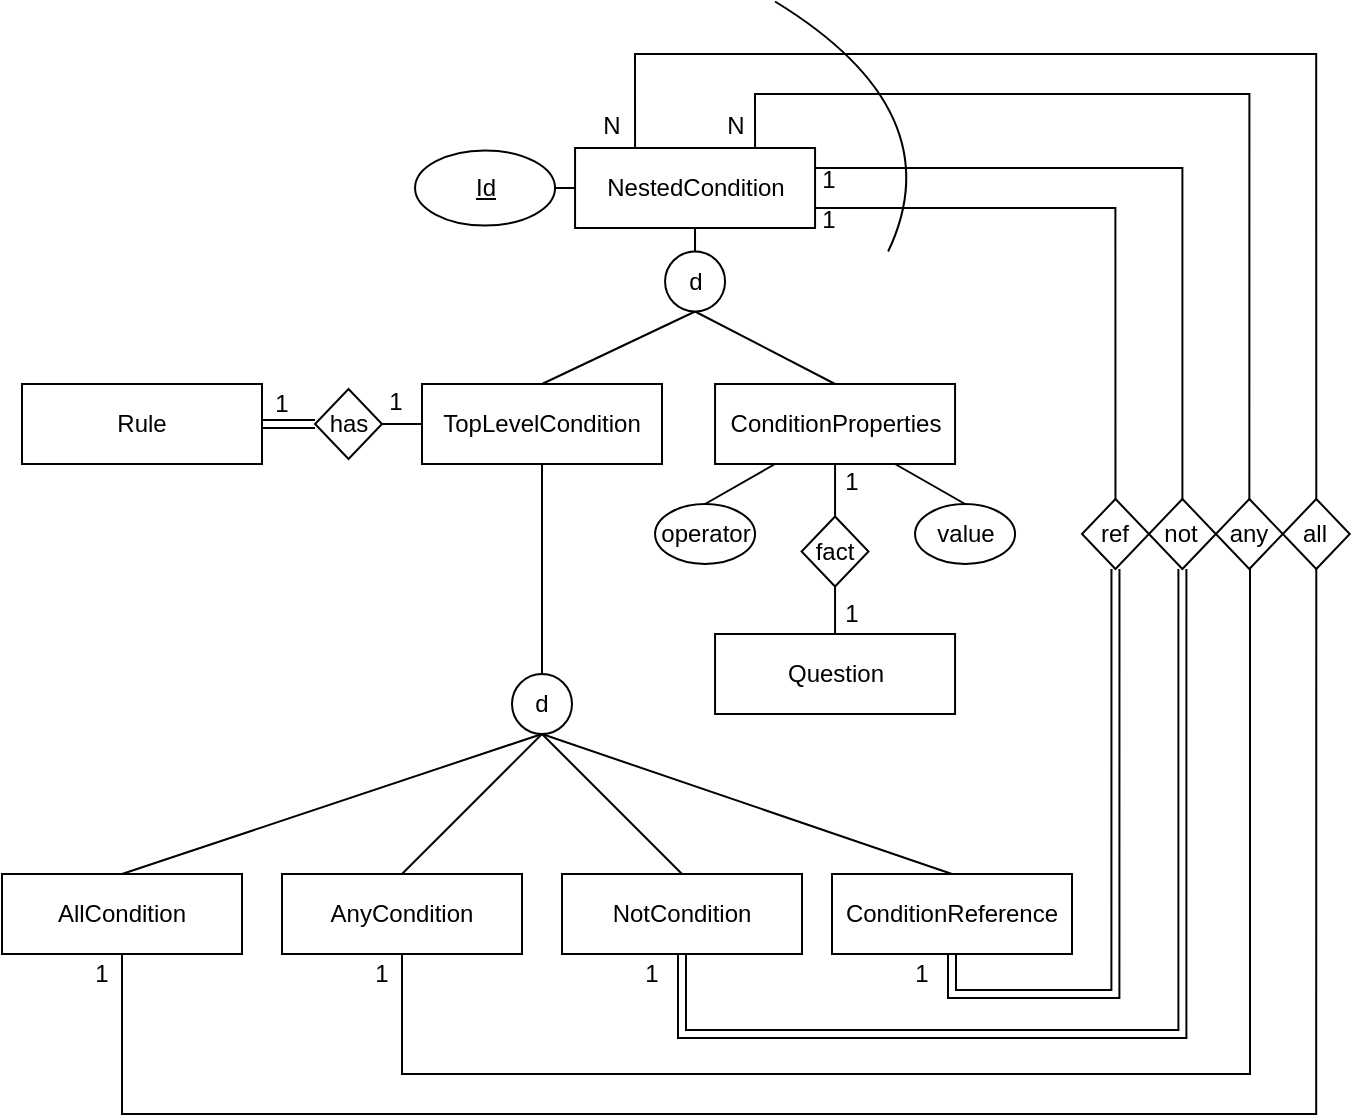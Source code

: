 <mxfile version="24.7.5">
  <diagram name="Page-1" id="OB2fLcyKaGO45a23Oha6">
    <mxGraphModel dx="1750" dy="942" grid="1" gridSize="10" guides="1" tooltips="1" connect="1" arrows="1" fold="1" page="1" pageScale="1" pageWidth="827" pageHeight="1169" math="0" shadow="0">
      <root>
        <mxCell id="0" />
        <mxCell id="1" parent="0" />
        <mxCell id="c2EdVHXL6vGl3Uh4w-Be-18" style="edgeStyle=orthogonalEdgeStyle;rounded=0;orthogonalLoop=1;jettySize=auto;html=1;exitX=1;exitY=0.5;exitDx=0;exitDy=0;entryX=0;entryY=0.5;entryDx=0;entryDy=0;endArrow=none;endFill=0;shape=link;" parent="1" source="c2EdVHXL6vGl3Uh4w-Be-4" target="c2EdVHXL6vGl3Uh4w-Be-17" edge="1">
          <mxGeometry relative="1" as="geometry" />
        </mxCell>
        <mxCell id="c2EdVHXL6vGl3Uh4w-Be-4" value="Rule" style="rounded=0;whiteSpace=wrap;html=1;" parent="1" vertex="1">
          <mxGeometry x="730" y="315" width="120" height="40" as="geometry" />
        </mxCell>
        <mxCell id="c2EdVHXL6vGl3Uh4w-Be-20" value="" style="edgeStyle=orthogonalEdgeStyle;rounded=0;orthogonalLoop=1;jettySize=auto;html=1;endArrow=none;endFill=0;exitX=1;exitY=0.5;exitDx=0;exitDy=0;" parent="1" source="c2EdVHXL6vGl3Uh4w-Be-17" target="c2EdVHXL6vGl3Uh4w-Be-19" edge="1">
          <mxGeometry relative="1" as="geometry">
            <mxPoint x="893.461" y="335.059" as="sourcePoint" />
          </mxGeometry>
        </mxCell>
        <mxCell id="c2EdVHXL6vGl3Uh4w-Be-17" value="has" style="rhombus;whiteSpace=wrap;html=1;" parent="1" vertex="1">
          <mxGeometry x="876.53" y="317.5" width="33.47" height="35" as="geometry" />
        </mxCell>
        <mxCell id="c2EdVHXL6vGl3Uh4w-Be-24" value="" style="edgeStyle=orthogonalEdgeStyle;rounded=0;orthogonalLoop=1;jettySize=auto;html=1;endArrow=none;endFill=0;entryX=0.5;entryY=0;entryDx=0;entryDy=0;" parent="1" source="c2EdVHXL6vGl3Uh4w-Be-19" target="c2EdVHXL6vGl3Uh4w-Be-23" edge="1">
          <mxGeometry relative="1" as="geometry">
            <mxPoint x="986.53" y="415" as="targetPoint" />
          </mxGeometry>
        </mxCell>
        <mxCell id="c2EdVHXL6vGl3Uh4w-Be-36" style="rounded=0;orthogonalLoop=1;jettySize=auto;html=1;exitX=0.5;exitY=0;exitDx=0;exitDy=0;entryX=0.5;entryY=1;entryDx=0;entryDy=0;endArrow=none;endFill=0;" parent="1" source="c2EdVHXL6vGl3Uh4w-Be-19" target="c2EdVHXL6vGl3Uh4w-Be-34" edge="1">
          <mxGeometry relative="1" as="geometry" />
        </mxCell>
        <mxCell id="c2EdVHXL6vGl3Uh4w-Be-19" value="TopLevelCondition" style="rounded=0;whiteSpace=wrap;html=1;" parent="1" vertex="1">
          <mxGeometry x="930" y="315" width="120" height="40" as="geometry" />
        </mxCell>
        <mxCell id="c2EdVHXL6vGl3Uh4w-Be-21" value="1" style="text;html=1;align=center;verticalAlign=middle;whiteSpace=wrap;rounded=0;" parent="1" vertex="1">
          <mxGeometry x="850" y="315" width="20" height="20" as="geometry" />
        </mxCell>
        <mxCell id="c2EdVHXL6vGl3Uh4w-Be-22" value="1" style="text;html=1;align=center;verticalAlign=middle;whiteSpace=wrap;rounded=0;" parent="1" vertex="1">
          <mxGeometry x="906.53" y="313.75" width="20" height="20" as="geometry" />
        </mxCell>
        <mxCell id="c2EdVHXL6vGl3Uh4w-Be-29" style="rounded=0;orthogonalLoop=1;jettySize=auto;html=1;exitX=0.5;exitY=1;exitDx=0;exitDy=0;entryX=0.5;entryY=0;entryDx=0;entryDy=0;endArrow=none;endFill=0;" parent="1" source="c2EdVHXL6vGl3Uh4w-Be-23" target="c2EdVHXL6vGl3Uh4w-Be-25" edge="1">
          <mxGeometry relative="1" as="geometry" />
        </mxCell>
        <mxCell id="c2EdVHXL6vGl3Uh4w-Be-30" style="rounded=0;orthogonalLoop=1;jettySize=auto;html=1;exitX=0.5;exitY=1;exitDx=0;exitDy=0;entryX=0.5;entryY=0;entryDx=0;entryDy=0;endArrow=none;endFill=0;" parent="1" source="c2EdVHXL6vGl3Uh4w-Be-23" target="c2EdVHXL6vGl3Uh4w-Be-26" edge="1">
          <mxGeometry relative="1" as="geometry" />
        </mxCell>
        <mxCell id="c2EdVHXL6vGl3Uh4w-Be-31" style="rounded=0;orthogonalLoop=1;jettySize=auto;html=1;exitX=0.5;exitY=1;exitDx=0;exitDy=0;entryX=0.5;entryY=0;entryDx=0;entryDy=0;endArrow=none;endFill=0;" parent="1" source="c2EdVHXL6vGl3Uh4w-Be-23" target="c2EdVHXL6vGl3Uh4w-Be-27" edge="1">
          <mxGeometry relative="1" as="geometry" />
        </mxCell>
        <mxCell id="c2EdVHXL6vGl3Uh4w-Be-32" style="rounded=0;orthogonalLoop=1;jettySize=auto;html=1;exitX=0.5;exitY=1;exitDx=0;exitDy=0;entryX=0.5;entryY=0;entryDx=0;entryDy=0;endArrow=none;endFill=0;" parent="1" source="c2EdVHXL6vGl3Uh4w-Be-23" target="c2EdVHXL6vGl3Uh4w-Be-28" edge="1">
          <mxGeometry relative="1" as="geometry" />
        </mxCell>
        <mxCell id="c2EdVHXL6vGl3Uh4w-Be-23" value="d" style="ellipse;whiteSpace=wrap;html=1;aspect=fixed;" parent="1" vertex="1">
          <mxGeometry x="975" y="460" width="30" height="30" as="geometry" />
        </mxCell>
        <mxCell id="c2EdVHXL6vGl3Uh4w-Be-58" style="edgeStyle=orthogonalEdgeStyle;rounded=0;orthogonalLoop=1;jettySize=auto;html=1;exitX=0.5;exitY=1;exitDx=0;exitDy=0;entryX=0.5;entryY=1;entryDx=0;entryDy=0;endArrow=none;endFill=0;" parent="1" source="c2EdVHXL6vGl3Uh4w-Be-25" target="c2EdVHXL6vGl3Uh4w-Be-101" edge="1">
          <mxGeometry relative="1" as="geometry">
            <mxPoint x="1486" y="410" as="targetPoint" />
            <Array as="points">
              <mxPoint x="780" y="680" />
              <mxPoint x="1377" y="680" />
            </Array>
          </mxGeometry>
        </mxCell>
        <mxCell id="c2EdVHXL6vGl3Uh4w-Be-25" value="AllCondition" style="rounded=0;whiteSpace=wrap;html=1;" parent="1" vertex="1">
          <mxGeometry x="720" y="560" width="120" height="40" as="geometry" />
        </mxCell>
        <mxCell id="c2EdVHXL6vGl3Uh4w-Be-57" style="edgeStyle=orthogonalEdgeStyle;rounded=0;orthogonalLoop=1;jettySize=auto;html=1;exitX=0.5;exitY=1;exitDx=0;exitDy=0;entryX=0.5;entryY=1;entryDx=0;entryDy=0;endArrow=none;endFill=0;" parent="1" source="c2EdVHXL6vGl3Uh4w-Be-26" target="c2EdVHXL6vGl3Uh4w-Be-100" edge="1">
          <mxGeometry relative="1" as="geometry">
            <mxPoint x="1416" y="410" as="targetPoint" />
            <Array as="points">
              <mxPoint x="920" y="660" />
              <mxPoint x="1344" y="660" />
              <mxPoint x="1344" y="408" />
            </Array>
          </mxGeometry>
        </mxCell>
        <mxCell id="c2EdVHXL6vGl3Uh4w-Be-26" value="AnyCondition" style="rounded=0;whiteSpace=wrap;html=1;" parent="1" vertex="1">
          <mxGeometry x="860" y="560" width="120" height="40" as="geometry" />
        </mxCell>
        <mxCell id="c2EdVHXL6vGl3Uh4w-Be-56" style="edgeStyle=orthogonalEdgeStyle;rounded=0;orthogonalLoop=1;jettySize=auto;html=1;exitX=0.5;exitY=1;exitDx=0;exitDy=0;entryX=0.5;entryY=1;entryDx=0;entryDy=0;endArrow=none;endFill=0;shape=link;" parent="1" source="c2EdVHXL6vGl3Uh4w-Be-27" target="c2EdVHXL6vGl3Uh4w-Be-98" edge="1">
          <mxGeometry relative="1" as="geometry">
            <mxPoint x="1346" y="410" as="targetPoint" />
            <Array as="points">
              <mxPoint x="1060" y="640" />
              <mxPoint x="1310" y="640" />
            </Array>
          </mxGeometry>
        </mxCell>
        <mxCell id="c2EdVHXL6vGl3Uh4w-Be-27" value="NotCondition" style="rounded=0;whiteSpace=wrap;html=1;" parent="1" vertex="1">
          <mxGeometry x="1000" y="560" width="120" height="40" as="geometry" />
        </mxCell>
        <mxCell id="c2EdVHXL6vGl3Uh4w-Be-55" style="edgeStyle=orthogonalEdgeStyle;rounded=0;orthogonalLoop=1;jettySize=auto;html=1;exitX=0.5;exitY=1;exitDx=0;exitDy=0;entryX=0.5;entryY=1;entryDx=0;entryDy=0;endArrow=none;endFill=0;shape=link;" parent="1" source="c2EdVHXL6vGl3Uh4w-Be-28" target="c2EdVHXL6vGl3Uh4w-Be-96" edge="1">
          <mxGeometry relative="1" as="geometry">
            <mxPoint x="1276" y="410" as="targetPoint" />
          </mxGeometry>
        </mxCell>
        <mxCell id="c2EdVHXL6vGl3Uh4w-Be-28" value="ConditionReference" style="rounded=0;whiteSpace=wrap;html=1;" parent="1" vertex="1">
          <mxGeometry x="1135" y="560" width="120" height="40" as="geometry" />
        </mxCell>
        <mxCell id="c2EdVHXL6vGl3Uh4w-Be-35" value="" style="edgeStyle=orthogonalEdgeStyle;rounded=0;orthogonalLoop=1;jettySize=auto;html=1;endArrow=none;endFill=0;" parent="1" source="c2EdVHXL6vGl3Uh4w-Be-33" target="c2EdVHXL6vGl3Uh4w-Be-34" edge="1">
          <mxGeometry relative="1" as="geometry" />
        </mxCell>
        <mxCell id="c2EdVHXL6vGl3Uh4w-Be-78" style="edgeStyle=orthogonalEdgeStyle;rounded=0;orthogonalLoop=1;jettySize=auto;html=1;exitX=0.75;exitY=0;exitDx=0;exitDy=0;entryX=0.5;entryY=0;entryDx=0;entryDy=0;endArrow=none;endFill=0;" parent="1" source="c2EdVHXL6vGl3Uh4w-Be-33" target="c2EdVHXL6vGl3Uh4w-Be-100" edge="1">
          <mxGeometry relative="1" as="geometry">
            <mxPoint x="1416" y="350" as="targetPoint" />
            <Array as="points">
              <mxPoint x="1096" y="170" />
              <mxPoint x="1344" y="170" />
            </Array>
          </mxGeometry>
        </mxCell>
        <mxCell id="c2EdVHXL6vGl3Uh4w-Be-79" style="edgeStyle=orthogonalEdgeStyle;rounded=0;orthogonalLoop=1;jettySize=auto;html=1;exitX=0.25;exitY=0;exitDx=0;exitDy=0;entryX=0.5;entryY=0;entryDx=0;entryDy=0;endArrow=none;endFill=0;" parent="1" source="c2EdVHXL6vGl3Uh4w-Be-33" target="c2EdVHXL6vGl3Uh4w-Be-101" edge="1">
          <mxGeometry relative="1" as="geometry">
            <mxPoint x="1486" y="350" as="targetPoint" />
            <Array as="points">
              <mxPoint x="1037" y="150" />
              <mxPoint x="1377" y="150" />
            </Array>
          </mxGeometry>
        </mxCell>
        <mxCell id="c2EdVHXL6vGl3Uh4w-Be-90" style="rounded=0;orthogonalLoop=1;jettySize=auto;html=1;exitX=0;exitY=0.5;exitDx=0;exitDy=0;entryX=1;entryY=0.5;entryDx=0;entryDy=0;endArrow=none;endFill=0;" parent="1" source="c2EdVHXL6vGl3Uh4w-Be-33" target="c2EdVHXL6vGl3Uh4w-Be-88" edge="1">
          <mxGeometry relative="1" as="geometry" />
        </mxCell>
        <mxCell id="c2EdVHXL6vGl3Uh4w-Be-33" value="NestedCondition" style="rounded=0;whiteSpace=wrap;html=1;" parent="1" vertex="1">
          <mxGeometry x="1006.53" y="197" width="120" height="40" as="geometry" />
        </mxCell>
        <mxCell id="c2EdVHXL6vGl3Uh4w-Be-46" style="rounded=0;orthogonalLoop=1;jettySize=auto;html=1;exitX=0.5;exitY=1;exitDx=0;exitDy=0;entryX=0.5;entryY=0;entryDx=0;entryDy=0;endArrow=none;endFill=0;" parent="1" source="c2EdVHXL6vGl3Uh4w-Be-34" target="c2EdVHXL6vGl3Uh4w-Be-37" edge="1">
          <mxGeometry relative="1" as="geometry" />
        </mxCell>
        <mxCell id="c2EdVHXL6vGl3Uh4w-Be-34" value="d" style="ellipse;whiteSpace=wrap;html=1;aspect=fixed;" parent="1" vertex="1">
          <mxGeometry x="1051.53" y="248.75" width="30" height="30" as="geometry" />
        </mxCell>
        <mxCell id="c2EdVHXL6vGl3Uh4w-Be-94" style="edgeStyle=orthogonalEdgeStyle;rounded=0;orthogonalLoop=1;jettySize=auto;html=1;exitX=0.5;exitY=1;exitDx=0;exitDy=0;entryX=0.5;entryY=0;entryDx=0;entryDy=0;endArrow=none;endFill=0;" parent="1" source="c2EdVHXL6vGl3Uh4w-Be-37" target="c2EdVHXL6vGl3Uh4w-Be-93" edge="1">
          <mxGeometry relative="1" as="geometry" />
        </mxCell>
        <mxCell id="c2EdVHXL6vGl3Uh4w-Be-37" value="ConditionProperties" style="rounded=0;whiteSpace=wrap;html=1;" parent="1" vertex="1">
          <mxGeometry x="1076.53" y="315" width="120" height="40" as="geometry" />
        </mxCell>
        <mxCell id="c2EdVHXL6vGl3Uh4w-Be-44" style="rounded=0;orthogonalLoop=1;jettySize=auto;html=1;exitX=0.5;exitY=0;exitDx=0;exitDy=0;entryX=0.25;entryY=1;entryDx=0;entryDy=0;endArrow=none;endFill=0;" parent="1" source="c2EdVHXL6vGl3Uh4w-Be-40" target="c2EdVHXL6vGl3Uh4w-Be-37" edge="1">
          <mxGeometry relative="1" as="geometry" />
        </mxCell>
        <mxCell id="c2EdVHXL6vGl3Uh4w-Be-40" value="operator" style="ellipse;whiteSpace=wrap;html=1;" parent="1" vertex="1">
          <mxGeometry x="1046.53" y="375" width="50" height="30" as="geometry" />
        </mxCell>
        <mxCell id="c2EdVHXL6vGl3Uh4w-Be-41" style="edgeStyle=orthogonalEdgeStyle;rounded=0;orthogonalLoop=1;jettySize=auto;html=1;exitX=0.5;exitY=1;exitDx=0;exitDy=0;" parent="1" source="c2EdVHXL6vGl3Uh4w-Be-40" target="c2EdVHXL6vGl3Uh4w-Be-40" edge="1">
          <mxGeometry relative="1" as="geometry" />
        </mxCell>
        <mxCell id="c2EdVHXL6vGl3Uh4w-Be-45" style="rounded=0;orthogonalLoop=1;jettySize=auto;html=1;exitX=0.5;exitY=0;exitDx=0;exitDy=0;entryX=0.75;entryY=1;entryDx=0;entryDy=0;endArrow=none;endFill=0;" parent="1" source="c2EdVHXL6vGl3Uh4w-Be-42" target="c2EdVHXL6vGl3Uh4w-Be-37" edge="1">
          <mxGeometry relative="1" as="geometry" />
        </mxCell>
        <mxCell id="c2EdVHXL6vGl3Uh4w-Be-42" value="value" style="ellipse;whiteSpace=wrap;html=1;" parent="1" vertex="1">
          <mxGeometry x="1176.53" y="375" width="50" height="30" as="geometry" />
        </mxCell>
        <mxCell id="c2EdVHXL6vGl3Uh4w-Be-59" value="1" style="text;html=1;align=center;verticalAlign=middle;whiteSpace=wrap;rounded=0;" parent="1" vertex="1">
          <mxGeometry x="1126.53" y="228" width="13.47" height="10" as="geometry" />
        </mxCell>
        <mxCell id="c2EdVHXL6vGl3Uh4w-Be-61" value="N" style="text;html=1;align=center;verticalAlign=middle;whiteSpace=wrap;rounded=0;" parent="1" vertex="1">
          <mxGeometry x="1015" y="176" width="20" height="20" as="geometry" />
        </mxCell>
        <mxCell id="c2EdVHXL6vGl3Uh4w-Be-62" value="N" style="text;html=1;align=center;verticalAlign=middle;whiteSpace=wrap;rounded=0;" parent="1" vertex="1">
          <mxGeometry x="1076.53" y="176" width="20" height="20" as="geometry" />
        </mxCell>
        <mxCell id="c2EdVHXL6vGl3Uh4w-Be-63" value="1" style="text;html=1;align=center;verticalAlign=middle;whiteSpace=wrap;rounded=0;" parent="1" vertex="1">
          <mxGeometry x="1170" y="600" width="20" height="20" as="geometry" />
        </mxCell>
        <mxCell id="c2EdVHXL6vGl3Uh4w-Be-64" value="1" style="text;html=1;align=center;verticalAlign=middle;whiteSpace=wrap;rounded=0;" parent="1" vertex="1">
          <mxGeometry x="1035" y="600" width="20" height="20" as="geometry" />
        </mxCell>
        <mxCell id="c2EdVHXL6vGl3Uh4w-Be-65" value="1" style="text;html=1;align=center;verticalAlign=middle;whiteSpace=wrap;rounded=0;" parent="1" vertex="1">
          <mxGeometry x="900" y="600" width="20" height="20" as="geometry" />
        </mxCell>
        <mxCell id="c2EdVHXL6vGl3Uh4w-Be-66" value="1" style="text;html=1;align=center;verticalAlign=middle;whiteSpace=wrap;rounded=0;" parent="1" vertex="1">
          <mxGeometry x="760" y="600" width="20" height="20" as="geometry" />
        </mxCell>
        <mxCell id="c2EdVHXL6vGl3Uh4w-Be-67" value="" style="endArrow=none;html=1;rounded=0;curved=1;" parent="1" edge="1">
          <mxGeometry width="50" height="50" relative="1" as="geometry">
            <mxPoint x="1163.06" y="248.75" as="sourcePoint" />
            <mxPoint x="1106.53" y="123.75" as="targetPoint" />
            <Array as="points">
              <mxPoint x="1196.53" y="178.75" />
            </Array>
          </mxGeometry>
        </mxCell>
        <mxCell id="c2EdVHXL6vGl3Uh4w-Be-68" value="Question" style="rounded=0;whiteSpace=wrap;html=1;" parent="1" vertex="1">
          <mxGeometry x="1076.53" y="440" width="120" height="40" as="geometry" />
        </mxCell>
        <mxCell id="c2EdVHXL6vGl3Uh4w-Be-76" value="1" style="text;html=1;align=center;verticalAlign=middle;whiteSpace=wrap;rounded=0;" parent="1" vertex="1">
          <mxGeometry x="1126.53" y="208" width="13.47" height="10" as="geometry" />
        </mxCell>
        <mxCell id="c2EdVHXL6vGl3Uh4w-Be-86" value="1" style="text;html=1;align=center;verticalAlign=middle;whiteSpace=wrap;rounded=0;" parent="1" vertex="1">
          <mxGeometry x="1135" y="353.75" width="20" height="20" as="geometry" />
        </mxCell>
        <mxCell id="c2EdVHXL6vGl3Uh4w-Be-87" value="1" style="text;html=1;align=center;verticalAlign=middle;whiteSpace=wrap;rounded=0;" parent="1" vertex="1">
          <mxGeometry x="1135" y="420" width="20" height="20" as="geometry" />
        </mxCell>
        <mxCell id="c2EdVHXL6vGl3Uh4w-Be-88" value="&lt;u&gt;Id&lt;/u&gt;" style="ellipse;whiteSpace=wrap;html=1;" parent="1" vertex="1">
          <mxGeometry x="926.53" y="198.25" width="70" height="37.5" as="geometry" />
        </mxCell>
        <mxCell id="c2EdVHXL6vGl3Uh4w-Be-95" style="edgeStyle=orthogonalEdgeStyle;rounded=0;orthogonalLoop=1;jettySize=auto;html=1;exitX=0.5;exitY=1;exitDx=0;exitDy=0;entryX=0.5;entryY=0;entryDx=0;entryDy=0;endArrow=none;endFill=0;" parent="1" source="c2EdVHXL6vGl3Uh4w-Be-93" target="c2EdVHXL6vGl3Uh4w-Be-68" edge="1">
          <mxGeometry relative="1" as="geometry" />
        </mxCell>
        <mxCell id="c2EdVHXL6vGl3Uh4w-Be-93" value="fact" style="rhombus;whiteSpace=wrap;html=1;" parent="1" vertex="1">
          <mxGeometry x="1119.79" y="381.25" width="33.47" height="35" as="geometry" />
        </mxCell>
        <mxCell id="c2EdVHXL6vGl3Uh4w-Be-97" style="edgeStyle=orthogonalEdgeStyle;rounded=0;orthogonalLoop=1;jettySize=auto;html=1;exitX=0.5;exitY=0;exitDx=0;exitDy=0;entryX=1;entryY=0.75;entryDx=0;entryDy=0;endArrow=none;endFill=0;" parent="1" source="c2EdVHXL6vGl3Uh4w-Be-96" target="c2EdVHXL6vGl3Uh4w-Be-33" edge="1">
          <mxGeometry relative="1" as="geometry" />
        </mxCell>
        <mxCell id="c2EdVHXL6vGl3Uh4w-Be-96" value="ref" style="rhombus;whiteSpace=wrap;html=1;" parent="1" vertex="1">
          <mxGeometry x="1260" y="372.5" width="33.47" height="35" as="geometry" />
        </mxCell>
        <mxCell id="c2EdVHXL6vGl3Uh4w-Be-99" style="edgeStyle=orthogonalEdgeStyle;rounded=0;orthogonalLoop=1;jettySize=auto;html=1;exitX=0.5;exitY=0;exitDx=0;exitDy=0;entryX=1;entryY=0.25;entryDx=0;entryDy=0;endArrow=none;endFill=0;" parent="1" source="c2EdVHXL6vGl3Uh4w-Be-98" target="c2EdVHXL6vGl3Uh4w-Be-33" edge="1">
          <mxGeometry relative="1" as="geometry" />
        </mxCell>
        <mxCell id="c2EdVHXL6vGl3Uh4w-Be-98" value="not" style="rhombus;whiteSpace=wrap;html=1;" parent="1" vertex="1">
          <mxGeometry x="1293.47" y="372.5" width="33.47" height="35" as="geometry" />
        </mxCell>
        <mxCell id="c2EdVHXL6vGl3Uh4w-Be-100" value="any" style="rhombus;whiteSpace=wrap;html=1;" parent="1" vertex="1">
          <mxGeometry x="1326.94" y="372.5" width="33.47" height="35" as="geometry" />
        </mxCell>
        <mxCell id="c2EdVHXL6vGl3Uh4w-Be-101" value="all" style="rhombus;whiteSpace=wrap;html=1;" parent="1" vertex="1">
          <mxGeometry x="1360.41" y="372.5" width="33.47" height="35" as="geometry" />
        </mxCell>
      </root>
    </mxGraphModel>
  </diagram>
</mxfile>
